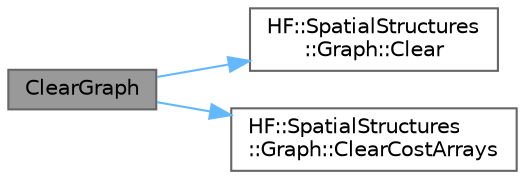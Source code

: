 digraph "ClearGraph"
{
 // LATEX_PDF_SIZE
  bgcolor="transparent";
  edge [fontname=Helvetica,fontsize=10,labelfontname=Helvetica,labelfontsize=10];
  node [fontname=Helvetica,fontsize=10,shape=box,height=0.2,width=0.4];
  rankdir="LR";
  Node1 [label="ClearGraph",height=0.2,width=0.4,color="gray40", fillcolor="grey60", style="filled", fontcolor="black",tooltip="Clear the nodes/edges for the given graph, or clear a specific cost type."];
  Node1 -> Node2 [color="steelblue1",style="solid"];
  Node2 [label="HF::SpatialStructures\l::Graph::Clear",height=0.2,width=0.4,color="grey40", fillcolor="white", style="filled",URL="$a01551.html#a994dbd15119eb6548d2e15f4de4b88a6",tooltip="Clear all nodes and edges from the graph."];
  Node1 -> Node3 [color="steelblue1",style="solid"];
  Node3 [label="HF::SpatialStructures\l::Graph::ClearCostArrays",height=0.2,width=0.4,color="grey40", fillcolor="white", style="filled",URL="$a01551.html#a8f51b29e611c7bb59a0f4242d6e01c73",tooltip="Clear one or more cost arrays from the graph."];
}

